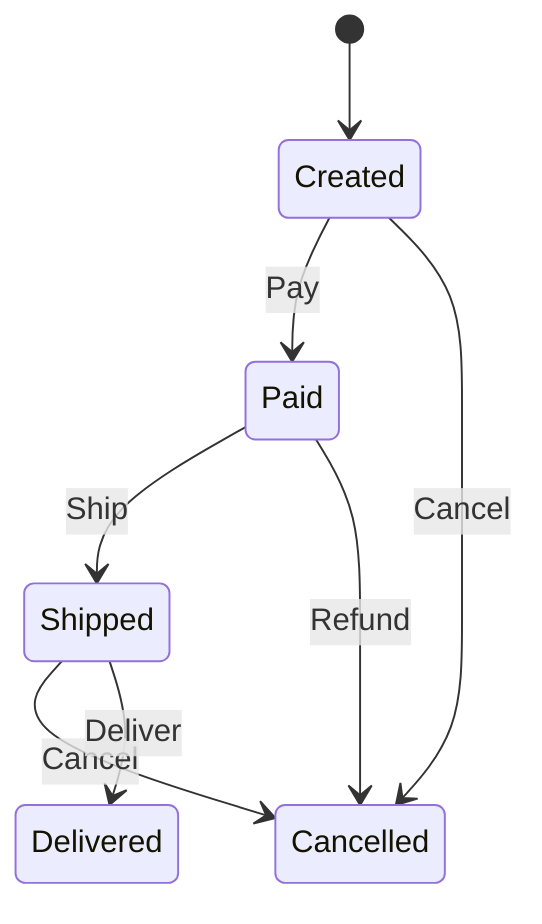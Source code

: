 stateDiagram-v2
    [*] --> Created
    Created --> Paid : Pay
    Shipped --> Cancelled : Cancel
    Shipped --> Delivered : Deliver
    Paid --> Shipped : Ship
    Created --> Cancelled : Cancel
    Paid --> Cancelled : Refund